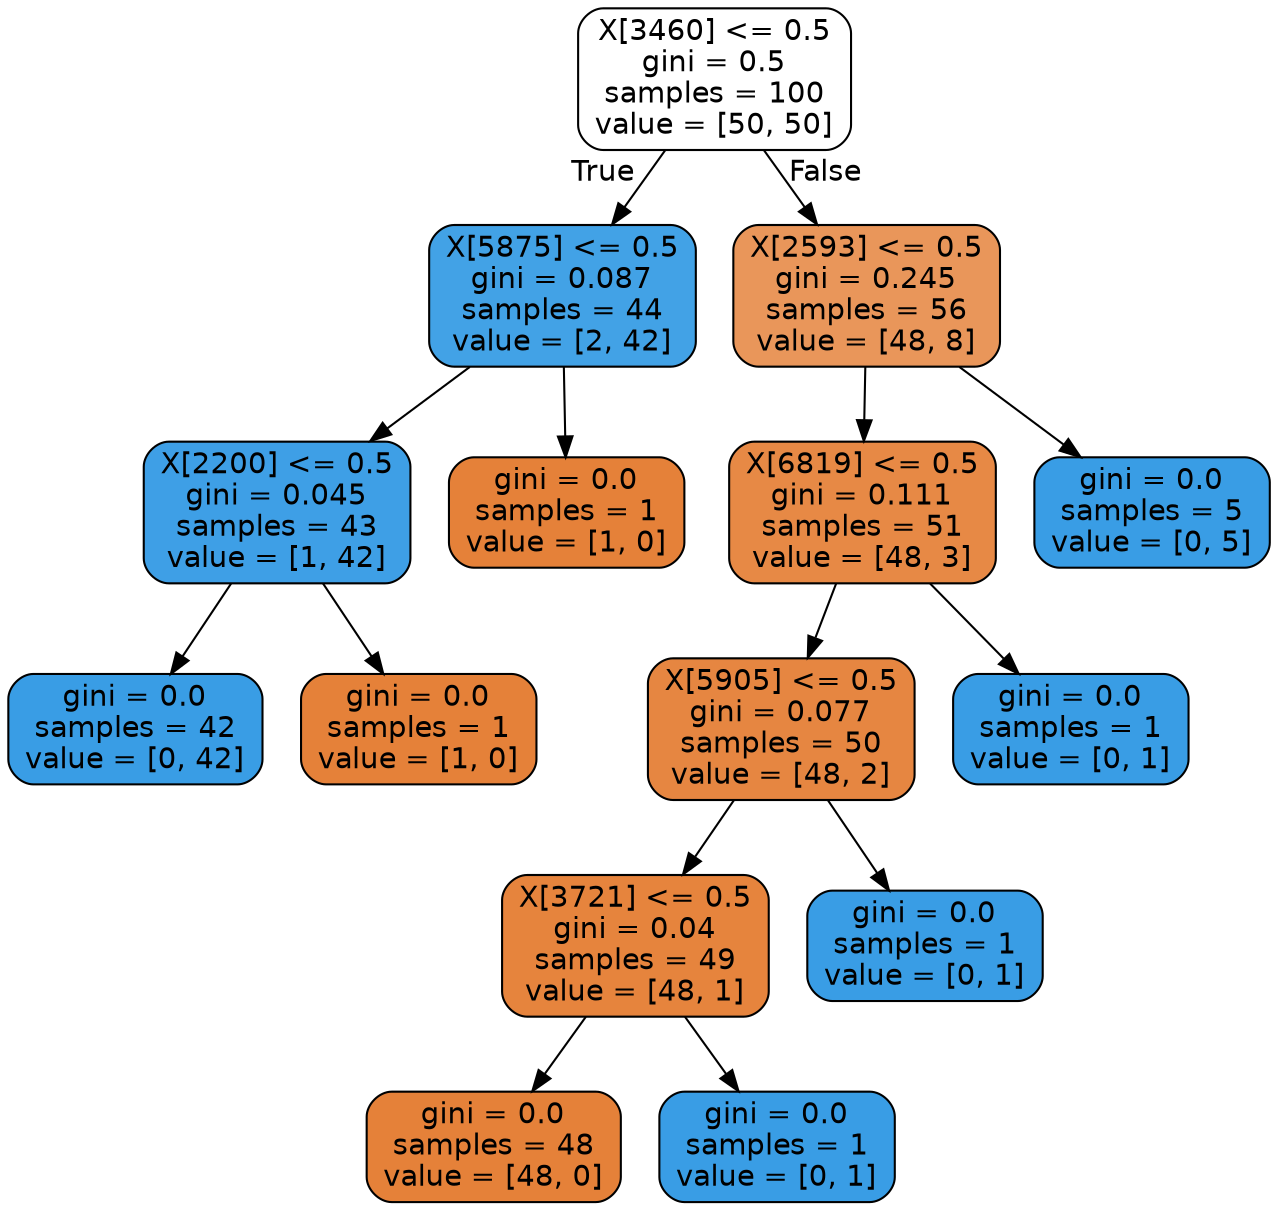 
digraph Tree {
node [shape=box, style="filled, rounded", color="black", fontname=helvetica] ;
edge [fontname=helvetica] ;
0 [label="X[3460] <= 0.5\ngini = 0.5\nsamples = 100\nvalue = [50, 50]", fillcolor="#ffffff"] ;
1 [label="X[5875] <= 0.5\ngini = 0.087\nsamples = 44\nvalue = [2, 42]", fillcolor="#42a2e6"] ;
0 -> 1 [labeldistance=2.5, labelangle=45, headlabel="True"] ;
2 [label="X[2200] <= 0.5\ngini = 0.045\nsamples = 43\nvalue = [1, 42]", fillcolor="#3e9fe6"] ;
1 -> 2 ;
3 [label="gini = 0.0\nsamples = 42\nvalue = [0, 42]", fillcolor="#399de5"] ;
2 -> 3 ;
4 [label="gini = 0.0\nsamples = 1\nvalue = [1, 0]", fillcolor="#e58139"] ;
2 -> 4 ;
5 [label="gini = 0.0\nsamples = 1\nvalue = [1, 0]", fillcolor="#e58139"] ;
1 -> 5 ;
6 [label="X[2593] <= 0.5\ngini = 0.245\nsamples = 56\nvalue = [48, 8]", fillcolor="#e9965a"] ;
0 -> 6 [labeldistance=2.5, labelangle=-45, headlabel="False"] ;
7 [label="X[6819] <= 0.5\ngini = 0.111\nsamples = 51\nvalue = [48, 3]", fillcolor="#e78945"] ;
6 -> 7 ;
8 [label="X[5905] <= 0.5\ngini = 0.077\nsamples = 50\nvalue = [48, 2]", fillcolor="#e68641"] ;
7 -> 8 ;
9 [label="X[3721] <= 0.5\ngini = 0.04\nsamples = 49\nvalue = [48, 1]", fillcolor="#e6843d"] ;
8 -> 9 ;
10 [label="gini = 0.0\nsamples = 48\nvalue = [48, 0]", fillcolor="#e58139"] ;
9 -> 10 ;
11 [label="gini = 0.0\nsamples = 1\nvalue = [0, 1]", fillcolor="#399de5"] ;
9 -> 11 ;
12 [label="gini = 0.0\nsamples = 1\nvalue = [0, 1]", fillcolor="#399de5"] ;
8 -> 12 ;
13 [label="gini = 0.0\nsamples = 1\nvalue = [0, 1]", fillcolor="#399de5"] ;
7 -> 13 ;
14 [label="gini = 0.0\nsamples = 5\nvalue = [0, 5]", fillcolor="#399de5"] ;
6 -> 14 ;
}
